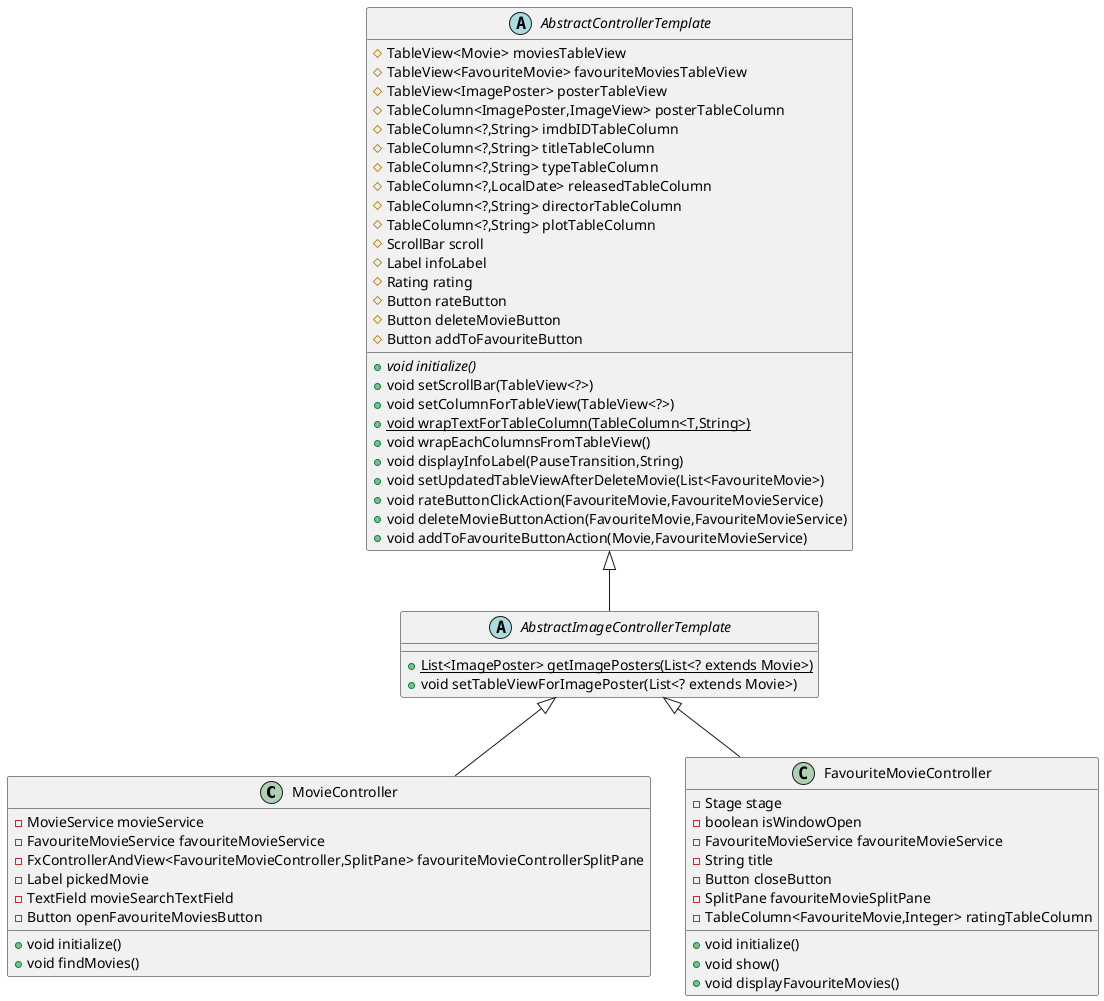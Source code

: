 @startuml
class MovieController {
- MovieService movieService
- FavouriteMovieService favouriteMovieService
- FxControllerAndView<FavouriteMovieController,SplitPane> favouriteMovieControllerSplitPane
- Label pickedMovie
- TextField movieSearchTextField
- Button openFavouriteMoviesButton
+ void initialize()
+ void findMovies()
}
class FavouriteMovieController {
- Stage stage
- boolean isWindowOpen
- FavouriteMovieService favouriteMovieService
- String title
- Button closeButton
- SplitPane favouriteMovieSplitPane
- TableColumn<FavouriteMovie,Integer> ratingTableColumn
+ void initialize()
+ void show()
+ void displayFavouriteMovies()
}
abstract class AbstractImageControllerTemplate {
+ {static} List<ImagePoster> getImagePosters(List<? extends Movie>)
+ void setTableViewForImagePoster(List<? extends Movie>)
}
abstract class AbstractControllerTemplate {
# TableView<Movie> moviesTableView
# TableView<FavouriteMovie> favouriteMoviesTableView
# TableView<ImagePoster> posterTableView
# TableColumn<ImagePoster,ImageView> posterTableColumn
# TableColumn<?,String> imdbIDTableColumn
# TableColumn<?,String> titleTableColumn
# TableColumn<?,String> typeTableColumn
# TableColumn<?,LocalDate> releasedTableColumn
# TableColumn<?,String> directorTableColumn
# TableColumn<?,String> plotTableColumn
# ScrollBar scroll
# Label infoLabel
# Rating rating
# Button rateButton
# Button deleteMovieButton
# Button addToFavouriteButton
+ {abstract}void initialize()
+ void setScrollBar(TableView<?>)
+ void setColumnForTableView(TableView<?>)
+ {static} void wrapTextForTableColumn(TableColumn<T,String>)
+ void wrapEachColumnsFromTableView()
+ void displayInfoLabel(PauseTransition,String)
+ void setUpdatedTableViewAfterDeleteMovie(List<FavouriteMovie>)
+ void rateButtonClickAction(FavouriteMovie,FavouriteMovieService)
+ void deleteMovieButtonAction(FavouriteMovie,FavouriteMovieService)
+ void addToFavouriteButtonAction(Movie,FavouriteMovieService)
}


AbstractImageControllerTemplate <|-- MovieController
AbstractImageControllerTemplate <|-- FavouriteMovieController
AbstractControllerTemplate <|-- AbstractImageControllerTemplate
@enduml